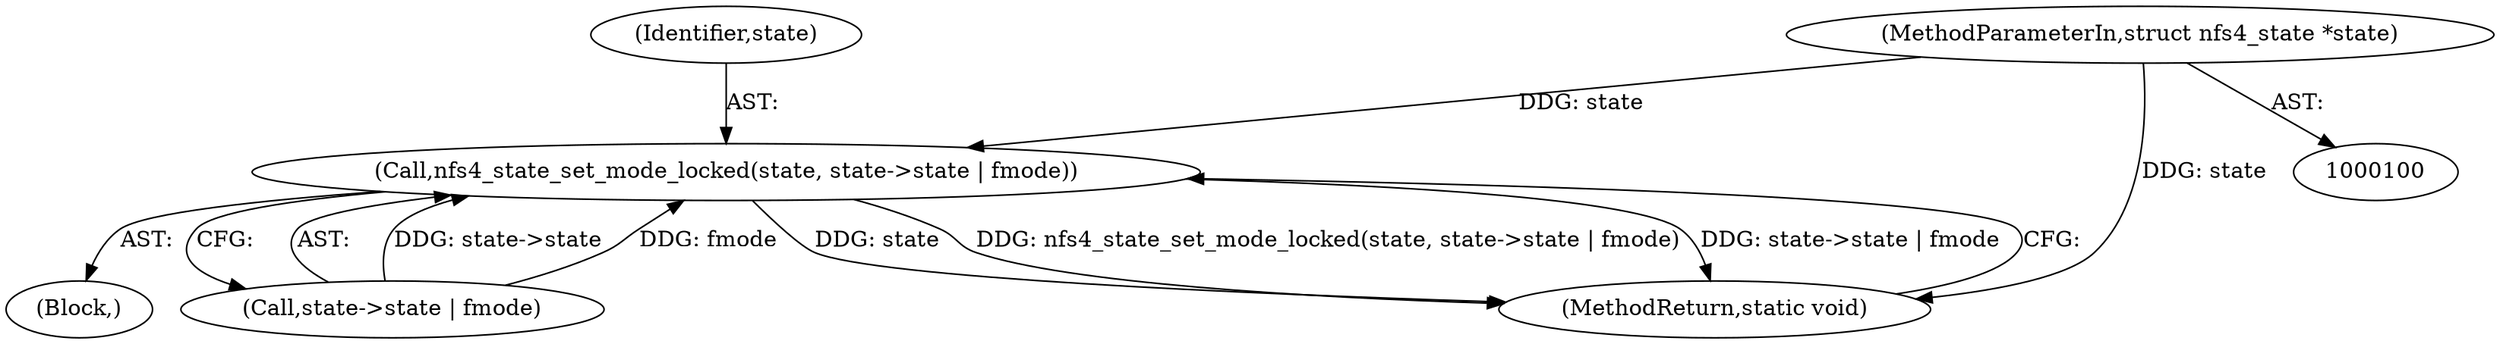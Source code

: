 digraph "0_linux_dc0b027dfadfcb8a5504f7d8052754bf8d501ab9_24@pointer" {
"1000101" [label="(MethodParameterIn,struct nfs4_state *state)"];
"1000124" [label="(Call,nfs4_state_set_mode_locked(state, state->state | fmode))"];
"1000125" [label="(Identifier,state)"];
"1000103" [label="(Block,)"];
"1000126" [label="(Call,state->state | fmode)"];
"1000124" [label="(Call,nfs4_state_set_mode_locked(state, state->state | fmode))"];
"1000101" [label="(MethodParameterIn,struct nfs4_state *state)"];
"1000131" [label="(MethodReturn,static void)"];
"1000101" -> "1000100"  [label="AST: "];
"1000101" -> "1000131"  [label="DDG: state"];
"1000101" -> "1000124"  [label="DDG: state"];
"1000124" -> "1000103"  [label="AST: "];
"1000124" -> "1000126"  [label="CFG: "];
"1000125" -> "1000124"  [label="AST: "];
"1000126" -> "1000124"  [label="AST: "];
"1000131" -> "1000124"  [label="CFG: "];
"1000124" -> "1000131"  [label="DDG: state"];
"1000124" -> "1000131"  [label="DDG: nfs4_state_set_mode_locked(state, state->state | fmode)"];
"1000124" -> "1000131"  [label="DDG: state->state | fmode"];
"1000126" -> "1000124"  [label="DDG: state->state"];
"1000126" -> "1000124"  [label="DDG: fmode"];
}
